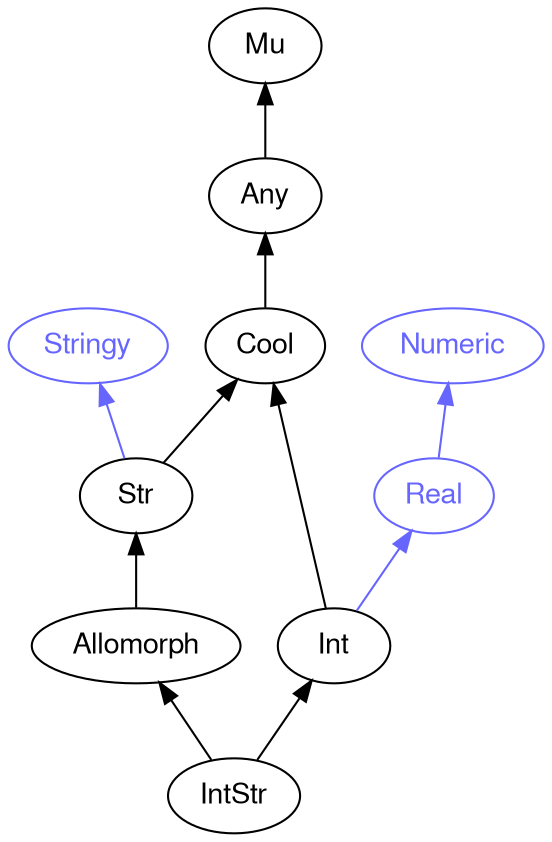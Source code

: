 digraph "perl6-type-graph" {
    rankdir=BT;
    splines=polyline;
    overlap=false; 
    graph [truecolor=true bgcolor="#FFFFFF"];
    // Types
    "IntStr" [color="#000000", fontcolor="#000000", href="/type/IntStr", fontname="FreeSans"];
    "Mu" [color="#000000", fontcolor="#000000", href="/type/Mu", fontname="FreeSans"];
    "Any" [color="#000000", fontcolor="#000000", href="/type/Any", fontname="FreeSans"];
    "Cool" [color="#000000", fontcolor="#000000", href="/type/Cool", fontname="FreeSans"];
    "Stringy" [color="#6666FF", fontcolor="#6666FF", href="/type/Stringy", fontname="FreeSans"];
    "Str" [color="#000000", fontcolor="#000000", href="/type/Str", fontname="FreeSans"];
    "Allomorph" [color="#000000", fontcolor="#000000", href="/type/Allomorph", fontname="FreeSans"];
    "Numeric" [color="#6666FF", fontcolor="#6666FF", href="/type/Numeric", fontname="FreeSans"];
    "Real" [color="#6666FF", fontcolor="#6666FF", href="/type/Real", fontname="FreeSans"];
    "Int" [color="#000000", fontcolor="#000000", href="/type/Int", fontname="FreeSans"];

    // Superclasses
    "IntStr" -> "Allomorph" [color="#000000"];
    "IntStr" -> "Int" [color="#000000"];
    "Any" -> "Mu" [color="#000000"];
    "Cool" -> "Any" [color="#000000"];
    "Str" -> "Cool" [color="#000000"];
    "Allomorph" -> "Str" [color="#000000"];
    "Int" -> "Cool" [color="#000000"];

    // Roles
    "Str" -> "Stringy" [color="#6666FF"];
    "Real" -> "Numeric" [color="#6666FF"];
    "Int" -> "Real" [color="#6666FF"];
}
